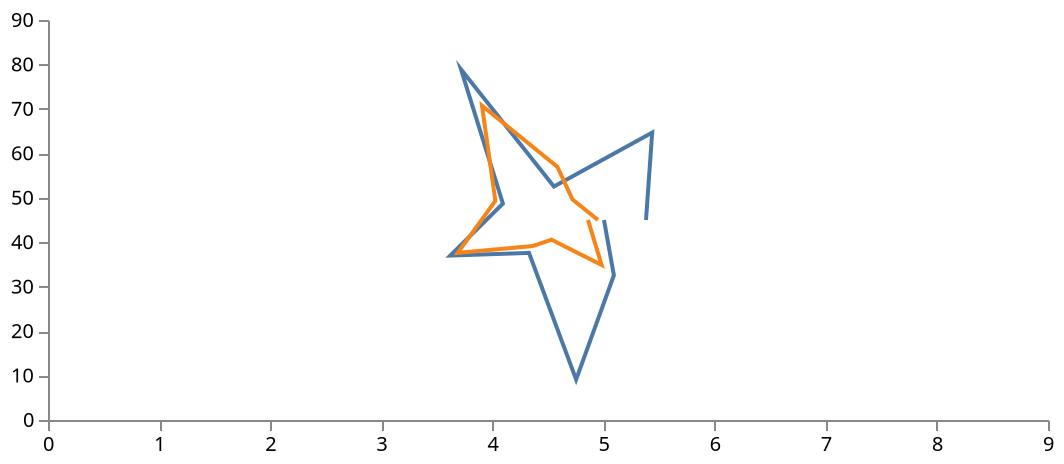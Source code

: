 {
    "$schema": "https://vega.github.io/schema/vega/v3.0.json",
    "__comment": "need to figure out scales; need to figure out how to repeat first element; need to figure out how compute maximum value",
    "__comment2": "for maximum: tried aggregation, but then that aggregates the series; tried to look at domain, but not sure how to extract value",
    "__comment3": "repeat element: unsure how to append to the end of an array. a slice ",
    "width": 500,
    "height": 200,
    "padding": 5,
  
    "signals": [
      {
        "name": "interpolate",
        "value": "linear",
        "bind": {
          "input": "select",
          "options": [
            "basis",
            "cardinal",
            "catmull-rom",
            "linear",
            "monotone",
            "natural",
            "step",
            "step-after",
            "step-before"
          ]
        }
      },
      { "name": "originX", "update": "width / 2" },
      { "name": "originY", "update": "height / 2" }
    ],
  
    "data": [
      {
        "name": "table",
        "values": [
          {"x": 0, "y": 28, "c":0}, {"x": 0, "y": 20, "c":1},
          {"x": 1, "y": 43, "c":0}, {"x": 1, "y": 35, "c":1},
          {"x": 2, "y": 81, "c":0}, {"x": 2, "y": 10, "c":1},
          {"x": 3, "y": 19, "c":0}, {"x": 3, "y": 15, "c":1},
          {"x": 4, "y": 52, "c":0}, {"x": 4, "y": 48, "c":1},
          {"x": 5, "y": 24, "c":0}, {"x": 5, "y": 28, "c":1},
          {"x": 6, "y": 87, "c":0}, {"x": 6, "y": 66, "c":1},
          {"x": 7, "y": 17, "c":0}, {"x": 7, "y": 27, "c":1},
          {"x": 8, "y": 68, "c":0}, {"x": 8, "y": 16, "c":1},
          {"x": 9, "y": 49, "c":0}, {"x": 9, "y": 25, "c":1}
        ],
        "transform": [
          {
          "type": "formula",
          "expr": "PI * datum.x / 4.5",
          "as": "radians"
          },
          {
            "type": "formula",
            "as": "newX",
            "expr": "originX + datum.y * cos(datum.radians)"
          },
          {
            "type": "formula",
            "as": "newY",
            "expr": "originY + datum.y * sin(datum.radians)"
          }
        ]
      }
    ],
    "scales": [
      {
        "name": "x",
        "type": "point",
        "range": "width",
        "domain": {"data": "table", "field": "x"}
      },
      {
        "name": "y",
        "type": "linear",
        "range": "height",
        "nice": true,
        "zero": true,
        "domain": {"data": "table", "field": "y"}
      },
      {
        "name": "color",
        "type": "ordinal",
        "range": "category",
        "domain": {"data": "table", "field": "c"}
      }
    ],
  
    "axes": [
      {"orient": "bottom", "scale": "x"},
      {"orient": "left", "scale": "y"}
    ],
  
    "marks": [
      {
        "type": "group",
        "from": {
          "facet": {
            "name": "series",
            "data": "table",
            "groupby": "c"
          }
        },
        "marks": [
          {
            "type": "line",
            "from": {"data": "series"},
            "encode": {
              "enter": {
                "x": {"field": "newX"},
                "y": {"field": "newY"},
                "stroke": {"scale": "color", "field": "c"},
                "strokeWidth": {"value": 2}
              },
              "update": {
                "interpolate": {"signal": "interpolate"},
                "fillOpacity": {"value": 1}
              },
              "hover": {
                "fillOpacity": {"value": 0.5}
              }
            }
          }
        ]
      }
    ]
  }